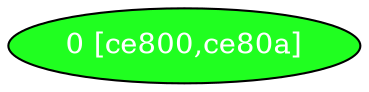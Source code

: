 diGraph libnss3{
	libnss3_0  [style=filled fillcolor="#20FF20" fontcolor="#ffffff" shape=oval label="0 [ce800,ce80a]"]


}